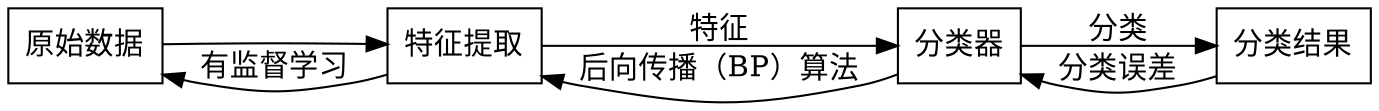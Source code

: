digraph G {
    rankdir=LR;
    node [shape=box];

	input->feature;
	feature->classifier [label="特征"];
	classifier->output [label="分类"];

	feature->input [label="有监督学习"];
	classifier->feature [label="后向传播（BP）算法"];
	output->classifier [label="分类误差"];

	input [label="原始数据"];
	feature [label="特征提取"];
	classifier [label="分类器"];
	output [label="分类结果"];
}